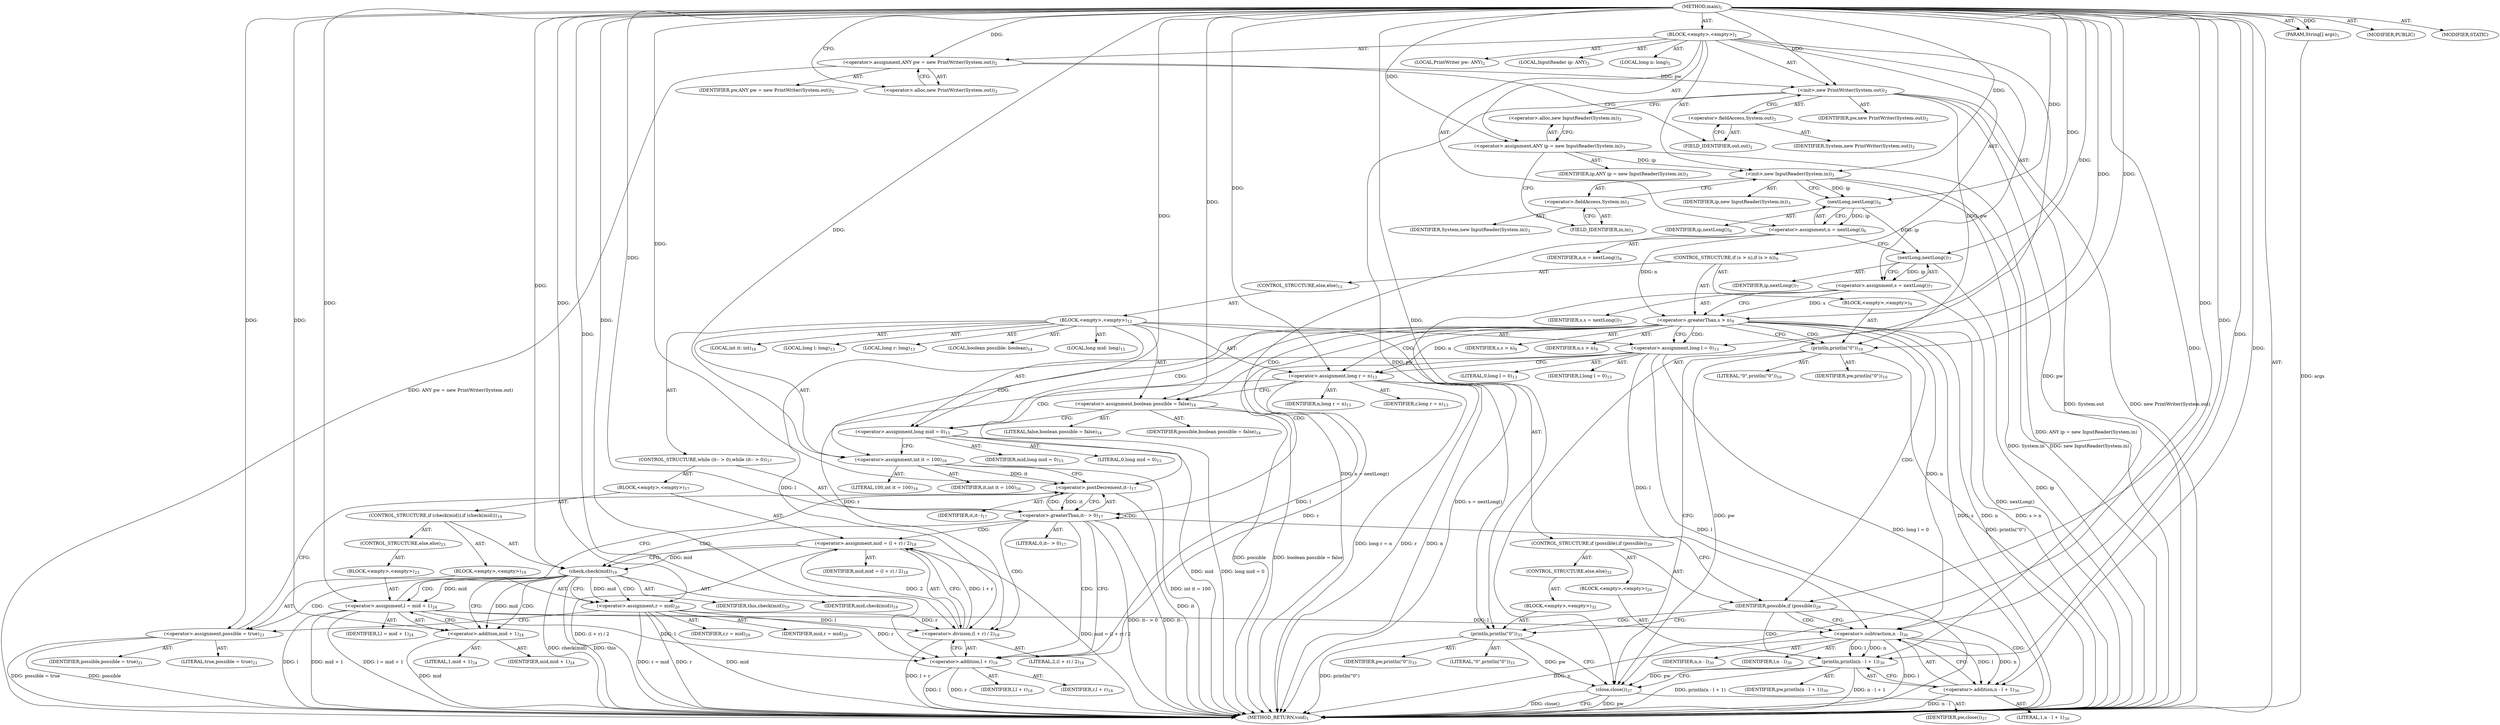 digraph "main" {  
"21" [label = <(METHOD,main)<SUB>1</SUB>> ]
"22" [label = <(PARAM,String[] args)<SUB>1</SUB>> ]
"23" [label = <(BLOCK,&lt;empty&gt;,&lt;empty&gt;)<SUB>1</SUB>> ]
"4" [label = <(LOCAL,PrintWriter pw: ANY)<SUB>2</SUB>> ]
"24" [label = <(&lt;operator&gt;.assignment,ANY pw = new PrintWriter(System.out))<SUB>2</SUB>> ]
"25" [label = <(IDENTIFIER,pw,ANY pw = new PrintWriter(System.out))<SUB>2</SUB>> ]
"26" [label = <(&lt;operator&gt;.alloc,new PrintWriter(System.out))<SUB>2</SUB>> ]
"27" [label = <(&lt;init&gt;,new PrintWriter(System.out))<SUB>2</SUB>> ]
"3" [label = <(IDENTIFIER,pw,new PrintWriter(System.out))<SUB>2</SUB>> ]
"28" [label = <(&lt;operator&gt;.fieldAccess,System.out)<SUB>2</SUB>> ]
"29" [label = <(IDENTIFIER,System,new PrintWriter(System.out))<SUB>2</SUB>> ]
"30" [label = <(FIELD_IDENTIFIER,out,out)<SUB>2</SUB>> ]
"6" [label = <(LOCAL,InputReader ip: ANY)<SUB>3</SUB>> ]
"31" [label = <(&lt;operator&gt;.assignment,ANY ip = new InputReader(System.in))<SUB>3</SUB>> ]
"32" [label = <(IDENTIFIER,ip,ANY ip = new InputReader(System.in))<SUB>3</SUB>> ]
"33" [label = <(&lt;operator&gt;.alloc,new InputReader(System.in))<SUB>3</SUB>> ]
"34" [label = <(&lt;init&gt;,new InputReader(System.in))<SUB>3</SUB>> ]
"5" [label = <(IDENTIFIER,ip,new InputReader(System.in))<SUB>3</SUB>> ]
"35" [label = <(&lt;operator&gt;.fieldAccess,System.in)<SUB>3</SUB>> ]
"36" [label = <(IDENTIFIER,System,new InputReader(System.in))<SUB>3</SUB>> ]
"37" [label = <(FIELD_IDENTIFIER,in,in)<SUB>3</SUB>> ]
"38" [label = <(LOCAL,long n: long)<SUB>5</SUB>> ]
"39" [label = <(&lt;operator&gt;.assignment,n = nextLong())<SUB>6</SUB>> ]
"40" [label = <(IDENTIFIER,n,n = nextLong())<SUB>6</SUB>> ]
"41" [label = <(nextLong,nextLong())<SUB>6</SUB>> ]
"42" [label = <(IDENTIFIER,ip,nextLong())<SUB>6</SUB>> ]
"43" [label = <(&lt;operator&gt;.assignment,s = nextLong())<SUB>7</SUB>> ]
"44" [label = <(IDENTIFIER,s,s = nextLong())<SUB>7</SUB>> ]
"45" [label = <(nextLong,nextLong())<SUB>7</SUB>> ]
"46" [label = <(IDENTIFIER,ip,nextLong())<SUB>7</SUB>> ]
"47" [label = <(CONTROL_STRUCTURE,if (s &gt; n),if (s &gt; n))<SUB>9</SUB>> ]
"48" [label = <(&lt;operator&gt;.greaterThan,s &gt; n)<SUB>9</SUB>> ]
"49" [label = <(IDENTIFIER,s,s &gt; n)<SUB>9</SUB>> ]
"50" [label = <(IDENTIFIER,n,s &gt; n)<SUB>9</SUB>> ]
"51" [label = <(BLOCK,&lt;empty&gt;,&lt;empty&gt;)<SUB>9</SUB>> ]
"52" [label = <(println,println(&quot;0&quot;))<SUB>10</SUB>> ]
"53" [label = <(IDENTIFIER,pw,println(&quot;0&quot;))<SUB>10</SUB>> ]
"54" [label = <(LITERAL,&quot;0&quot;,println(&quot;0&quot;))<SUB>10</SUB>> ]
"55" [label = <(CONTROL_STRUCTURE,else,else)<SUB>12</SUB>> ]
"56" [label = <(BLOCK,&lt;empty&gt;,&lt;empty&gt;)<SUB>12</SUB>> ]
"57" [label = <(LOCAL,long l: long)<SUB>13</SUB>> ]
"58" [label = <(LOCAL,long r: long)<SUB>13</SUB>> ]
"59" [label = <(&lt;operator&gt;.assignment,long l = 0)<SUB>13</SUB>> ]
"60" [label = <(IDENTIFIER,l,long l = 0)<SUB>13</SUB>> ]
"61" [label = <(LITERAL,0,long l = 0)<SUB>13</SUB>> ]
"62" [label = <(&lt;operator&gt;.assignment,long r = n)<SUB>13</SUB>> ]
"63" [label = <(IDENTIFIER,r,long r = n)<SUB>13</SUB>> ]
"64" [label = <(IDENTIFIER,n,long r = n)<SUB>13</SUB>> ]
"65" [label = <(LOCAL,boolean possible: boolean)<SUB>14</SUB>> ]
"66" [label = <(&lt;operator&gt;.assignment,boolean possible = false)<SUB>14</SUB>> ]
"67" [label = <(IDENTIFIER,possible,boolean possible = false)<SUB>14</SUB>> ]
"68" [label = <(LITERAL,false,boolean possible = false)<SUB>14</SUB>> ]
"69" [label = <(LOCAL,long mid: long)<SUB>15</SUB>> ]
"70" [label = <(&lt;operator&gt;.assignment,long mid = 0)<SUB>15</SUB>> ]
"71" [label = <(IDENTIFIER,mid,long mid = 0)<SUB>15</SUB>> ]
"72" [label = <(LITERAL,0,long mid = 0)<SUB>15</SUB>> ]
"73" [label = <(LOCAL,int it: int)<SUB>16</SUB>> ]
"74" [label = <(&lt;operator&gt;.assignment,int it = 100)<SUB>16</SUB>> ]
"75" [label = <(IDENTIFIER,it,int it = 100)<SUB>16</SUB>> ]
"76" [label = <(LITERAL,100,int it = 100)<SUB>16</SUB>> ]
"77" [label = <(CONTROL_STRUCTURE,while (it-- &gt; 0),while (it-- &gt; 0))<SUB>17</SUB>> ]
"78" [label = <(&lt;operator&gt;.greaterThan,it-- &gt; 0)<SUB>17</SUB>> ]
"79" [label = <(&lt;operator&gt;.postDecrement,it--)<SUB>17</SUB>> ]
"80" [label = <(IDENTIFIER,it,it--)<SUB>17</SUB>> ]
"81" [label = <(LITERAL,0,it-- &gt; 0)<SUB>17</SUB>> ]
"82" [label = <(BLOCK,&lt;empty&gt;,&lt;empty&gt;)<SUB>17</SUB>> ]
"83" [label = <(&lt;operator&gt;.assignment,mid = (l + r) / 2)<SUB>18</SUB>> ]
"84" [label = <(IDENTIFIER,mid,mid = (l + r) / 2)<SUB>18</SUB>> ]
"85" [label = <(&lt;operator&gt;.division,(l + r) / 2)<SUB>18</SUB>> ]
"86" [label = <(&lt;operator&gt;.addition,l + r)<SUB>18</SUB>> ]
"87" [label = <(IDENTIFIER,l,l + r)<SUB>18</SUB>> ]
"88" [label = <(IDENTIFIER,r,l + r)<SUB>18</SUB>> ]
"89" [label = <(LITERAL,2,(l + r) / 2)<SUB>18</SUB>> ]
"90" [label = <(CONTROL_STRUCTURE,if (check(mid)),if (check(mid)))<SUB>19</SUB>> ]
"91" [label = <(check,check(mid))<SUB>19</SUB>> ]
"92" [label = <(IDENTIFIER,this,check(mid))<SUB>19</SUB>> ]
"93" [label = <(IDENTIFIER,mid,check(mid))<SUB>19</SUB>> ]
"94" [label = <(BLOCK,&lt;empty&gt;,&lt;empty&gt;)<SUB>19</SUB>> ]
"95" [label = <(&lt;operator&gt;.assignment,r = mid)<SUB>20</SUB>> ]
"96" [label = <(IDENTIFIER,r,r = mid)<SUB>20</SUB>> ]
"97" [label = <(IDENTIFIER,mid,r = mid)<SUB>20</SUB>> ]
"98" [label = <(&lt;operator&gt;.assignment,possible = true)<SUB>21</SUB>> ]
"99" [label = <(IDENTIFIER,possible,possible = true)<SUB>21</SUB>> ]
"100" [label = <(LITERAL,true,possible = true)<SUB>21</SUB>> ]
"101" [label = <(CONTROL_STRUCTURE,else,else)<SUB>23</SUB>> ]
"102" [label = <(BLOCK,&lt;empty&gt;,&lt;empty&gt;)<SUB>23</SUB>> ]
"103" [label = <(&lt;operator&gt;.assignment,l = mid + 1)<SUB>24</SUB>> ]
"104" [label = <(IDENTIFIER,l,l = mid + 1)<SUB>24</SUB>> ]
"105" [label = <(&lt;operator&gt;.addition,mid + 1)<SUB>24</SUB>> ]
"106" [label = <(IDENTIFIER,mid,mid + 1)<SUB>24</SUB>> ]
"107" [label = <(LITERAL,1,mid + 1)<SUB>24</SUB>> ]
"108" [label = <(CONTROL_STRUCTURE,if (possible),if (possible))<SUB>29</SUB>> ]
"109" [label = <(IDENTIFIER,possible,if (possible))<SUB>29</SUB>> ]
"110" [label = <(BLOCK,&lt;empty&gt;,&lt;empty&gt;)<SUB>29</SUB>> ]
"111" [label = <(println,println(n - l + 1))<SUB>30</SUB>> ]
"112" [label = <(IDENTIFIER,pw,println(n - l + 1))<SUB>30</SUB>> ]
"113" [label = <(&lt;operator&gt;.addition,n - l + 1)<SUB>30</SUB>> ]
"114" [label = <(&lt;operator&gt;.subtraction,n - l)<SUB>30</SUB>> ]
"115" [label = <(IDENTIFIER,n,n - l)<SUB>30</SUB>> ]
"116" [label = <(IDENTIFIER,l,n - l)<SUB>30</SUB>> ]
"117" [label = <(LITERAL,1,n - l + 1)<SUB>30</SUB>> ]
"118" [label = <(CONTROL_STRUCTURE,else,else)<SUB>32</SUB>> ]
"119" [label = <(BLOCK,&lt;empty&gt;,&lt;empty&gt;)<SUB>32</SUB>> ]
"120" [label = <(println,println(&quot;0&quot;))<SUB>33</SUB>> ]
"121" [label = <(IDENTIFIER,pw,println(&quot;0&quot;))<SUB>33</SUB>> ]
"122" [label = <(LITERAL,&quot;0&quot;,println(&quot;0&quot;))<SUB>33</SUB>> ]
"123" [label = <(close,close())<SUB>37</SUB>> ]
"124" [label = <(IDENTIFIER,pw,close())<SUB>37</SUB>> ]
"125" [label = <(MODIFIER,PUBLIC)> ]
"126" [label = <(MODIFIER,STATIC)> ]
"127" [label = <(METHOD_RETURN,void)<SUB>1</SUB>> ]
  "21" -> "22"  [ label = "AST: "] 
  "21" -> "23"  [ label = "AST: "] 
  "21" -> "125"  [ label = "AST: "] 
  "21" -> "126"  [ label = "AST: "] 
  "21" -> "127"  [ label = "AST: "] 
  "23" -> "4"  [ label = "AST: "] 
  "23" -> "24"  [ label = "AST: "] 
  "23" -> "27"  [ label = "AST: "] 
  "23" -> "6"  [ label = "AST: "] 
  "23" -> "31"  [ label = "AST: "] 
  "23" -> "34"  [ label = "AST: "] 
  "23" -> "38"  [ label = "AST: "] 
  "23" -> "39"  [ label = "AST: "] 
  "23" -> "43"  [ label = "AST: "] 
  "23" -> "47"  [ label = "AST: "] 
  "23" -> "123"  [ label = "AST: "] 
  "24" -> "25"  [ label = "AST: "] 
  "24" -> "26"  [ label = "AST: "] 
  "27" -> "3"  [ label = "AST: "] 
  "27" -> "28"  [ label = "AST: "] 
  "28" -> "29"  [ label = "AST: "] 
  "28" -> "30"  [ label = "AST: "] 
  "31" -> "32"  [ label = "AST: "] 
  "31" -> "33"  [ label = "AST: "] 
  "34" -> "5"  [ label = "AST: "] 
  "34" -> "35"  [ label = "AST: "] 
  "35" -> "36"  [ label = "AST: "] 
  "35" -> "37"  [ label = "AST: "] 
  "39" -> "40"  [ label = "AST: "] 
  "39" -> "41"  [ label = "AST: "] 
  "41" -> "42"  [ label = "AST: "] 
  "43" -> "44"  [ label = "AST: "] 
  "43" -> "45"  [ label = "AST: "] 
  "45" -> "46"  [ label = "AST: "] 
  "47" -> "48"  [ label = "AST: "] 
  "47" -> "51"  [ label = "AST: "] 
  "47" -> "55"  [ label = "AST: "] 
  "48" -> "49"  [ label = "AST: "] 
  "48" -> "50"  [ label = "AST: "] 
  "51" -> "52"  [ label = "AST: "] 
  "52" -> "53"  [ label = "AST: "] 
  "52" -> "54"  [ label = "AST: "] 
  "55" -> "56"  [ label = "AST: "] 
  "56" -> "57"  [ label = "AST: "] 
  "56" -> "58"  [ label = "AST: "] 
  "56" -> "59"  [ label = "AST: "] 
  "56" -> "62"  [ label = "AST: "] 
  "56" -> "65"  [ label = "AST: "] 
  "56" -> "66"  [ label = "AST: "] 
  "56" -> "69"  [ label = "AST: "] 
  "56" -> "70"  [ label = "AST: "] 
  "56" -> "73"  [ label = "AST: "] 
  "56" -> "74"  [ label = "AST: "] 
  "56" -> "77"  [ label = "AST: "] 
  "56" -> "108"  [ label = "AST: "] 
  "59" -> "60"  [ label = "AST: "] 
  "59" -> "61"  [ label = "AST: "] 
  "62" -> "63"  [ label = "AST: "] 
  "62" -> "64"  [ label = "AST: "] 
  "66" -> "67"  [ label = "AST: "] 
  "66" -> "68"  [ label = "AST: "] 
  "70" -> "71"  [ label = "AST: "] 
  "70" -> "72"  [ label = "AST: "] 
  "74" -> "75"  [ label = "AST: "] 
  "74" -> "76"  [ label = "AST: "] 
  "77" -> "78"  [ label = "AST: "] 
  "77" -> "82"  [ label = "AST: "] 
  "78" -> "79"  [ label = "AST: "] 
  "78" -> "81"  [ label = "AST: "] 
  "79" -> "80"  [ label = "AST: "] 
  "82" -> "83"  [ label = "AST: "] 
  "82" -> "90"  [ label = "AST: "] 
  "83" -> "84"  [ label = "AST: "] 
  "83" -> "85"  [ label = "AST: "] 
  "85" -> "86"  [ label = "AST: "] 
  "85" -> "89"  [ label = "AST: "] 
  "86" -> "87"  [ label = "AST: "] 
  "86" -> "88"  [ label = "AST: "] 
  "90" -> "91"  [ label = "AST: "] 
  "90" -> "94"  [ label = "AST: "] 
  "90" -> "101"  [ label = "AST: "] 
  "91" -> "92"  [ label = "AST: "] 
  "91" -> "93"  [ label = "AST: "] 
  "94" -> "95"  [ label = "AST: "] 
  "94" -> "98"  [ label = "AST: "] 
  "95" -> "96"  [ label = "AST: "] 
  "95" -> "97"  [ label = "AST: "] 
  "98" -> "99"  [ label = "AST: "] 
  "98" -> "100"  [ label = "AST: "] 
  "101" -> "102"  [ label = "AST: "] 
  "102" -> "103"  [ label = "AST: "] 
  "103" -> "104"  [ label = "AST: "] 
  "103" -> "105"  [ label = "AST: "] 
  "105" -> "106"  [ label = "AST: "] 
  "105" -> "107"  [ label = "AST: "] 
  "108" -> "109"  [ label = "AST: "] 
  "108" -> "110"  [ label = "AST: "] 
  "108" -> "118"  [ label = "AST: "] 
  "110" -> "111"  [ label = "AST: "] 
  "111" -> "112"  [ label = "AST: "] 
  "111" -> "113"  [ label = "AST: "] 
  "113" -> "114"  [ label = "AST: "] 
  "113" -> "117"  [ label = "AST: "] 
  "114" -> "115"  [ label = "AST: "] 
  "114" -> "116"  [ label = "AST: "] 
  "118" -> "119"  [ label = "AST: "] 
  "119" -> "120"  [ label = "AST: "] 
  "120" -> "121"  [ label = "AST: "] 
  "120" -> "122"  [ label = "AST: "] 
  "123" -> "124"  [ label = "AST: "] 
  "24" -> "30"  [ label = "CFG: "] 
  "27" -> "33"  [ label = "CFG: "] 
  "31" -> "37"  [ label = "CFG: "] 
  "34" -> "41"  [ label = "CFG: "] 
  "39" -> "45"  [ label = "CFG: "] 
  "43" -> "48"  [ label = "CFG: "] 
  "123" -> "127"  [ label = "CFG: "] 
  "26" -> "24"  [ label = "CFG: "] 
  "28" -> "27"  [ label = "CFG: "] 
  "33" -> "31"  [ label = "CFG: "] 
  "35" -> "34"  [ label = "CFG: "] 
  "41" -> "39"  [ label = "CFG: "] 
  "45" -> "43"  [ label = "CFG: "] 
  "48" -> "52"  [ label = "CFG: "] 
  "48" -> "59"  [ label = "CFG: "] 
  "30" -> "28"  [ label = "CFG: "] 
  "37" -> "35"  [ label = "CFG: "] 
  "52" -> "123"  [ label = "CFG: "] 
  "59" -> "62"  [ label = "CFG: "] 
  "62" -> "66"  [ label = "CFG: "] 
  "66" -> "70"  [ label = "CFG: "] 
  "70" -> "74"  [ label = "CFG: "] 
  "74" -> "79"  [ label = "CFG: "] 
  "78" -> "109"  [ label = "CFG: "] 
  "78" -> "86"  [ label = "CFG: "] 
  "109" -> "114"  [ label = "CFG: "] 
  "109" -> "120"  [ label = "CFG: "] 
  "79" -> "78"  [ label = "CFG: "] 
  "83" -> "91"  [ label = "CFG: "] 
  "111" -> "123"  [ label = "CFG: "] 
  "85" -> "83"  [ label = "CFG: "] 
  "91" -> "95"  [ label = "CFG: "] 
  "91" -> "105"  [ label = "CFG: "] 
  "113" -> "111"  [ label = "CFG: "] 
  "120" -> "123"  [ label = "CFG: "] 
  "86" -> "85"  [ label = "CFG: "] 
  "95" -> "98"  [ label = "CFG: "] 
  "98" -> "79"  [ label = "CFG: "] 
  "114" -> "113"  [ label = "CFG: "] 
  "103" -> "79"  [ label = "CFG: "] 
  "105" -> "103"  [ label = "CFG: "] 
  "21" -> "26"  [ label = "CFG: "] 
  "22" -> "127"  [ label = "DDG: args"] 
  "24" -> "127"  [ label = "DDG: ANY pw = new PrintWriter(System.out)"] 
  "27" -> "127"  [ label = "DDG: System.out"] 
  "27" -> "127"  [ label = "DDG: new PrintWriter(System.out)"] 
  "31" -> "127"  [ label = "DDG: ANY ip = new InputReader(System.in)"] 
  "34" -> "127"  [ label = "DDG: System.in"] 
  "34" -> "127"  [ label = "DDG: new InputReader(System.in)"] 
  "39" -> "127"  [ label = "DDG: n = nextLong()"] 
  "45" -> "127"  [ label = "DDG: ip"] 
  "43" -> "127"  [ label = "DDG: nextLong()"] 
  "43" -> "127"  [ label = "DDG: s = nextLong()"] 
  "48" -> "127"  [ label = "DDG: s"] 
  "48" -> "127"  [ label = "DDG: n"] 
  "48" -> "127"  [ label = "DDG: s &gt; n"] 
  "59" -> "127"  [ label = "DDG: l"] 
  "59" -> "127"  [ label = "DDG: long l = 0"] 
  "62" -> "127"  [ label = "DDG: r"] 
  "62" -> "127"  [ label = "DDG: n"] 
  "62" -> "127"  [ label = "DDG: long r = n"] 
  "66" -> "127"  [ label = "DDG: possible"] 
  "66" -> "127"  [ label = "DDG: boolean possible = false"] 
  "70" -> "127"  [ label = "DDG: mid"] 
  "70" -> "127"  [ label = "DDG: long mid = 0"] 
  "74" -> "127"  [ label = "DDG: int it = 100"] 
  "79" -> "127"  [ label = "DDG: it"] 
  "78" -> "127"  [ label = "DDG: it--"] 
  "78" -> "127"  [ label = "DDG: it-- &gt; 0"] 
  "120" -> "127"  [ label = "DDG: println(&quot;0&quot;)"] 
  "114" -> "127"  [ label = "DDG: n"] 
  "114" -> "127"  [ label = "DDG: l"] 
  "113" -> "127"  [ label = "DDG: n - l"] 
  "111" -> "127"  [ label = "DDG: n - l + 1"] 
  "111" -> "127"  [ label = "DDG: println(n - l + 1)"] 
  "86" -> "127"  [ label = "DDG: l"] 
  "86" -> "127"  [ label = "DDG: r"] 
  "85" -> "127"  [ label = "DDG: l + r"] 
  "83" -> "127"  [ label = "DDG: (l + r) / 2"] 
  "83" -> "127"  [ label = "DDG: mid = (l + r) / 2"] 
  "91" -> "127"  [ label = "DDG: check(mid)"] 
  "103" -> "127"  [ label = "DDG: l"] 
  "105" -> "127"  [ label = "DDG: mid"] 
  "103" -> "127"  [ label = "DDG: mid + 1"] 
  "103" -> "127"  [ label = "DDG: l = mid + 1"] 
  "95" -> "127"  [ label = "DDG: r"] 
  "95" -> "127"  [ label = "DDG: mid"] 
  "95" -> "127"  [ label = "DDG: r = mid"] 
  "98" -> "127"  [ label = "DDG: possible"] 
  "98" -> "127"  [ label = "DDG: possible = true"] 
  "52" -> "127"  [ label = "DDG: println(&quot;0&quot;)"] 
  "123" -> "127"  [ label = "DDG: pw"] 
  "123" -> "127"  [ label = "DDG: close()"] 
  "91" -> "127"  [ label = "DDG: this"] 
  "21" -> "22"  [ label = "DDG: "] 
  "21" -> "24"  [ label = "DDG: "] 
  "21" -> "31"  [ label = "DDG: "] 
  "41" -> "39"  [ label = "DDG: ip"] 
  "45" -> "43"  [ label = "DDG: ip"] 
  "24" -> "27"  [ label = "DDG: pw"] 
  "21" -> "27"  [ label = "DDG: "] 
  "31" -> "34"  [ label = "DDG: ip"] 
  "21" -> "34"  [ label = "DDG: "] 
  "120" -> "123"  [ label = "DDG: pw"] 
  "111" -> "123"  [ label = "DDG: pw"] 
  "52" -> "123"  [ label = "DDG: pw"] 
  "21" -> "123"  [ label = "DDG: "] 
  "34" -> "41"  [ label = "DDG: ip"] 
  "21" -> "41"  [ label = "DDG: "] 
  "41" -> "45"  [ label = "DDG: ip"] 
  "21" -> "45"  [ label = "DDG: "] 
  "43" -> "48"  [ label = "DDG: s"] 
  "21" -> "48"  [ label = "DDG: "] 
  "39" -> "48"  [ label = "DDG: n"] 
  "27" -> "52"  [ label = "DDG: pw"] 
  "21" -> "52"  [ label = "DDG: "] 
  "21" -> "59"  [ label = "DDG: "] 
  "48" -> "62"  [ label = "DDG: n"] 
  "21" -> "62"  [ label = "DDG: "] 
  "21" -> "66"  [ label = "DDG: "] 
  "21" -> "70"  [ label = "DDG: "] 
  "21" -> "74"  [ label = "DDG: "] 
  "21" -> "109"  [ label = "DDG: "] 
  "79" -> "78"  [ label = "DDG: it"] 
  "21" -> "78"  [ label = "DDG: "] 
  "85" -> "83"  [ label = "DDG: l + r"] 
  "85" -> "83"  [ label = "DDG: 2"] 
  "74" -> "79"  [ label = "DDG: it"] 
  "21" -> "79"  [ label = "DDG: "] 
  "27" -> "111"  [ label = "DDG: pw"] 
  "21" -> "111"  [ label = "DDG: "] 
  "114" -> "111"  [ label = "DDG: n"] 
  "114" -> "111"  [ label = "DDG: l"] 
  "59" -> "85"  [ label = "DDG: l"] 
  "103" -> "85"  [ label = "DDG: l"] 
  "21" -> "85"  [ label = "DDG: "] 
  "62" -> "85"  [ label = "DDG: r"] 
  "95" -> "85"  [ label = "DDG: r"] 
  "21" -> "91"  [ label = "DDG: "] 
  "83" -> "91"  [ label = "DDG: mid"] 
  "91" -> "95"  [ label = "DDG: mid"] 
  "21" -> "95"  [ label = "DDG: "] 
  "21" -> "98"  [ label = "DDG: "] 
  "114" -> "113"  [ label = "DDG: n"] 
  "114" -> "113"  [ label = "DDG: l"] 
  "21" -> "113"  [ label = "DDG: "] 
  "27" -> "120"  [ label = "DDG: pw"] 
  "21" -> "120"  [ label = "DDG: "] 
  "59" -> "86"  [ label = "DDG: l"] 
  "103" -> "86"  [ label = "DDG: l"] 
  "21" -> "86"  [ label = "DDG: "] 
  "62" -> "86"  [ label = "DDG: r"] 
  "95" -> "86"  [ label = "DDG: r"] 
  "91" -> "103"  [ label = "DDG: mid"] 
  "21" -> "103"  [ label = "DDG: "] 
  "21" -> "114"  [ label = "DDG: "] 
  "48" -> "114"  [ label = "DDG: n"] 
  "59" -> "114"  [ label = "DDG: l"] 
  "103" -> "114"  [ label = "DDG: l"] 
  "91" -> "105"  [ label = "DDG: mid"] 
  "21" -> "105"  [ label = "DDG: "] 
  "48" -> "66"  [ label = "CDG: "] 
  "48" -> "52"  [ label = "CDG: "] 
  "48" -> "74"  [ label = "CDG: "] 
  "48" -> "59"  [ label = "CDG: "] 
  "48" -> "79"  [ label = "CDG: "] 
  "48" -> "70"  [ label = "CDG: "] 
  "48" -> "78"  [ label = "CDG: "] 
  "48" -> "109"  [ label = "CDG: "] 
  "48" -> "62"  [ label = "CDG: "] 
  "78" -> "85"  [ label = "CDG: "] 
  "78" -> "91"  [ label = "CDG: "] 
  "78" -> "79"  [ label = "CDG: "] 
  "78" -> "83"  [ label = "CDG: "] 
  "78" -> "78"  [ label = "CDG: "] 
  "78" -> "86"  [ label = "CDG: "] 
  "109" -> "120"  [ label = "CDG: "] 
  "109" -> "113"  [ label = "CDG: "] 
  "109" -> "114"  [ label = "CDG: "] 
  "109" -> "111"  [ label = "CDG: "] 
  "91" -> "98"  [ label = "CDG: "] 
  "91" -> "103"  [ label = "CDG: "] 
  "91" -> "95"  [ label = "CDG: "] 
  "91" -> "105"  [ label = "CDG: "] 
}
